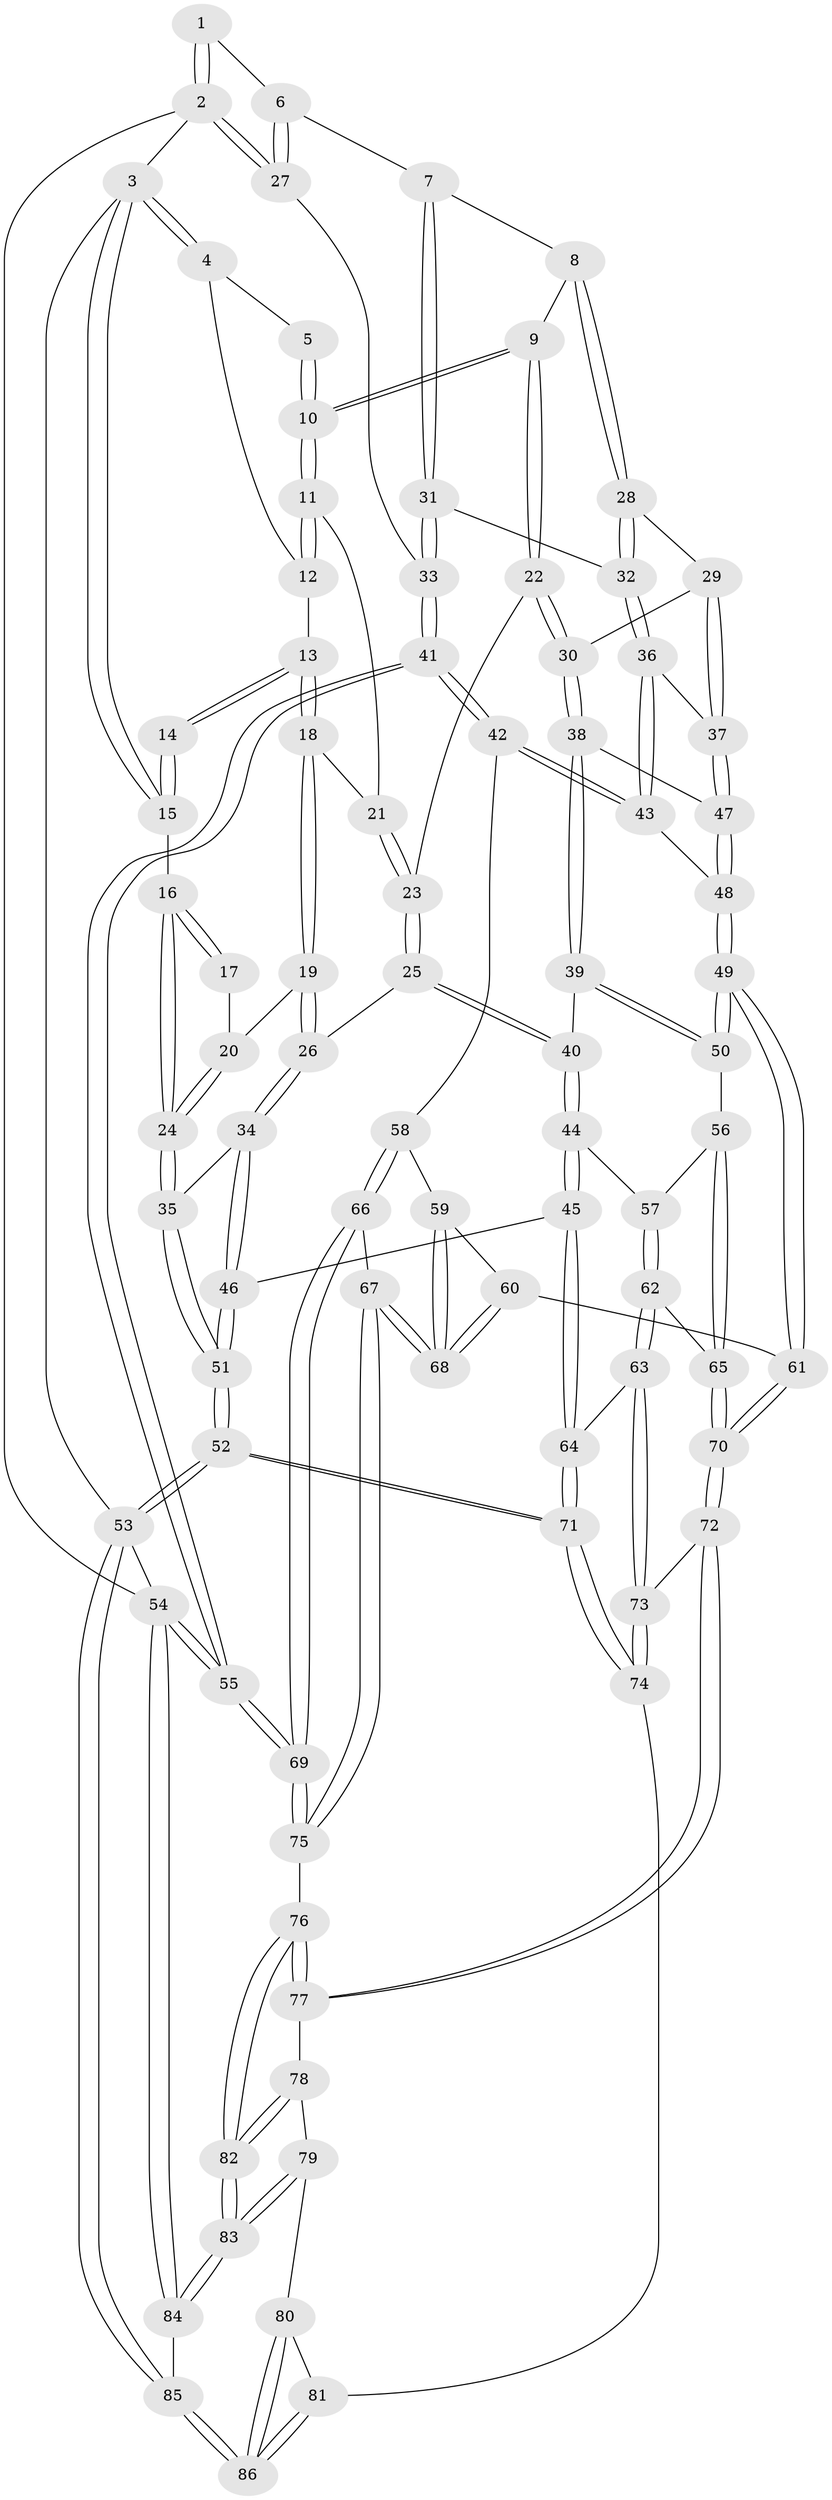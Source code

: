 // coarse degree distribution, {3: 0.23529411764705882, 6: 0.058823529411764705, 4: 0.39215686274509803, 2: 0.0392156862745098, 5: 0.27450980392156865}
// Generated by graph-tools (version 1.1) at 2025/52/02/27/25 19:52:35]
// undirected, 86 vertices, 212 edges
graph export_dot {
graph [start="1"]
  node [color=gray90,style=filled];
  1 [pos="+0.8935777540408029+0"];
  2 [pos="+1+0"];
  3 [pos="+0+0"];
  4 [pos="+0+0"];
  5 [pos="+0.4895024339474565+0"];
  6 [pos="+0.7844253164334261+0.16618471113570552"];
  7 [pos="+0.766978801807267+0.18460553180383824"];
  8 [pos="+0.6355186300965397+0.1791191902482916"];
  9 [pos="+0.5842910827306026+0.1668444747892082"];
  10 [pos="+0.5087486584432832+0.06452309860740432"];
  11 [pos="+0.4002187376505686+0.11505589922101343"];
  12 [pos="+0.17522505274909128+0.07688832825662259"];
  13 [pos="+0.17327312643385404+0.11015190058032033"];
  14 [pos="+0.14612687535464516+0.13418984861411254"];
  15 [pos="+0+0.2247647106210819"];
  16 [pos="+0+0.3374016357707427"];
  17 [pos="+0.1028849607185027+0.18483431568676692"];
  18 [pos="+0.21580756100444934+0.20868537951578406"];
  19 [pos="+0.21437621422077724+0.27680941451628027"];
  20 [pos="+0.11819992052680375+0.2504757893943943"];
  21 [pos="+0.35486964401971743+0.1771455489274834"];
  22 [pos="+0.5809821006807064+0.17262762320910185"];
  23 [pos="+0.3389069991396461+0.3496356603525396"];
  24 [pos="+0+0.3421097474086373"];
  25 [pos="+0.33108437349025943+0.36208347647134104"];
  26 [pos="+0.23282803433232369+0.34388109495815666"];
  27 [pos="+1+0.08710191048723329"];
  28 [pos="+0.6587485221393257+0.39071491615208154"];
  29 [pos="+0.6521744178156786+0.40010479808678584"];
  30 [pos="+0.5296673245284248+0.4045969683552576"];
  31 [pos="+0.8155466510302163+0.2894801524095967"];
  32 [pos="+0.8021856908854049+0.37386541145861074"];
  33 [pos="+1+0.36925461552850314"];
  34 [pos="+0.08888081890383778+0.4474912361154091"];
  35 [pos="+0+0.46051758237088525"];
  36 [pos="+0.8090482262791784+0.4289622397176434"];
  37 [pos="+0.6691074336339253+0.45891409275521866"];
  38 [pos="+0.4859473028192723+0.46698444331973854"];
  39 [pos="+0.4382218362735891+0.49628805928894765"];
  40 [pos="+0.42747555656774966+0.49702389336016894"];
  41 [pos="+1+0.4969044461739887"];
  42 [pos="+0.8663867998020649+0.5386661127050526"];
  43 [pos="+0.8575635269139162+0.5331410328903626"];
  44 [pos="+0.40078334031764373+0.5313345793353669"];
  45 [pos="+0.30033062277261563+0.6118004175817217"];
  46 [pos="+0.26923215603483097+0.6117215812433032"];
  47 [pos="+0.6475721966889977+0.5013366330004152"];
  48 [pos="+0.6898605340717722+0.5766677824614357"];
  49 [pos="+0.6371376056073967+0.659589321231555"];
  50 [pos="+0.5753293776005716+0.6351360210085658"];
  51 [pos="+0+1"];
  52 [pos="+0+1"];
  53 [pos="+0+1"];
  54 [pos="+1+1"];
  55 [pos="+1+1"];
  56 [pos="+0.5404968436810313+0.6630147342642688"];
  57 [pos="+0.4522708644166745+0.6656059240055034"];
  58 [pos="+0.8595509591169016+0.6038504857555168"];
  59 [pos="+0.8343109956027668+0.6243502372572864"];
  60 [pos="+0.6738747580459493+0.7419618002045932"];
  61 [pos="+0.6616277319158363+0.7375520500281233"];
  62 [pos="+0.462020454341588+0.7147219815816707"];
  63 [pos="+0.4060956927336554+0.7635278979078388"];
  64 [pos="+0.34457460922649064+0.7316217155902301"];
  65 [pos="+0.4890179866829087+0.7151095620484205"];
  66 [pos="+0.8600638035277088+0.6064278266731378"];
  67 [pos="+0.8138811429641203+0.839296384022438"];
  68 [pos="+0.7411419793458383+0.7866834547173981"];
  69 [pos="+1+0.98837412584003"];
  70 [pos="+0.5811769011355917+0.8124897799586633"];
  71 [pos="+0.19919391731795721+0.9108404387174058"];
  72 [pos="+0.5698272849611552+0.8323072361347779"];
  73 [pos="+0.4262983415202845+0.8081804612772222"];
  74 [pos="+0.3806835320895804+0.9106974161723824"];
  75 [pos="+0.828944815936114+0.8601014235138412"];
  76 [pos="+0.7103568868721638+0.937599417126185"];
  77 [pos="+0.5698716446042+0.8336133596264323"];
  78 [pos="+0.560162548973108+0.8655907666639034"];
  79 [pos="+0.537861269699376+0.9153186058794763"];
  80 [pos="+0.5372270419309014+0.9160204119173542"];
  81 [pos="+0.3887198557809779+0.9182167177571787"];
  82 [pos="+0.6796404630125253+0.9903862409271125"];
  83 [pos="+0.6711720466544897+1"];
  84 [pos="+0.6455084675799381+1"];
  85 [pos="+0.4883504046379653+1"];
  86 [pos="+0.48523817218553733+1"];
  1 -- 2;
  1 -- 2;
  1 -- 6;
  2 -- 3;
  2 -- 27;
  2 -- 27;
  2 -- 54;
  3 -- 4;
  3 -- 4;
  3 -- 15;
  3 -- 15;
  3 -- 53;
  4 -- 5;
  4 -- 12;
  5 -- 10;
  5 -- 10;
  6 -- 7;
  6 -- 27;
  6 -- 27;
  7 -- 8;
  7 -- 31;
  7 -- 31;
  8 -- 9;
  8 -- 28;
  8 -- 28;
  9 -- 10;
  9 -- 10;
  9 -- 22;
  9 -- 22;
  10 -- 11;
  10 -- 11;
  11 -- 12;
  11 -- 12;
  11 -- 21;
  12 -- 13;
  13 -- 14;
  13 -- 14;
  13 -- 18;
  13 -- 18;
  14 -- 15;
  14 -- 15;
  15 -- 16;
  16 -- 17;
  16 -- 17;
  16 -- 24;
  16 -- 24;
  17 -- 20;
  18 -- 19;
  18 -- 19;
  18 -- 21;
  19 -- 20;
  19 -- 26;
  19 -- 26;
  20 -- 24;
  20 -- 24;
  21 -- 23;
  21 -- 23;
  22 -- 23;
  22 -- 30;
  22 -- 30;
  23 -- 25;
  23 -- 25;
  24 -- 35;
  24 -- 35;
  25 -- 26;
  25 -- 40;
  25 -- 40;
  26 -- 34;
  26 -- 34;
  27 -- 33;
  28 -- 29;
  28 -- 32;
  28 -- 32;
  29 -- 30;
  29 -- 37;
  29 -- 37;
  30 -- 38;
  30 -- 38;
  31 -- 32;
  31 -- 33;
  31 -- 33;
  32 -- 36;
  32 -- 36;
  33 -- 41;
  33 -- 41;
  34 -- 35;
  34 -- 46;
  34 -- 46;
  35 -- 51;
  35 -- 51;
  36 -- 37;
  36 -- 43;
  36 -- 43;
  37 -- 47;
  37 -- 47;
  38 -- 39;
  38 -- 39;
  38 -- 47;
  39 -- 40;
  39 -- 50;
  39 -- 50;
  40 -- 44;
  40 -- 44;
  41 -- 42;
  41 -- 42;
  41 -- 55;
  41 -- 55;
  42 -- 43;
  42 -- 43;
  42 -- 58;
  43 -- 48;
  44 -- 45;
  44 -- 45;
  44 -- 57;
  45 -- 46;
  45 -- 64;
  45 -- 64;
  46 -- 51;
  46 -- 51;
  47 -- 48;
  47 -- 48;
  48 -- 49;
  48 -- 49;
  49 -- 50;
  49 -- 50;
  49 -- 61;
  49 -- 61;
  50 -- 56;
  51 -- 52;
  51 -- 52;
  52 -- 53;
  52 -- 53;
  52 -- 71;
  52 -- 71;
  53 -- 85;
  53 -- 85;
  53 -- 54;
  54 -- 55;
  54 -- 55;
  54 -- 84;
  54 -- 84;
  55 -- 69;
  55 -- 69;
  56 -- 57;
  56 -- 65;
  56 -- 65;
  57 -- 62;
  57 -- 62;
  58 -- 59;
  58 -- 66;
  58 -- 66;
  59 -- 60;
  59 -- 68;
  59 -- 68;
  60 -- 61;
  60 -- 68;
  60 -- 68;
  61 -- 70;
  61 -- 70;
  62 -- 63;
  62 -- 63;
  62 -- 65;
  63 -- 64;
  63 -- 73;
  63 -- 73;
  64 -- 71;
  64 -- 71;
  65 -- 70;
  65 -- 70;
  66 -- 67;
  66 -- 69;
  66 -- 69;
  67 -- 68;
  67 -- 68;
  67 -- 75;
  67 -- 75;
  69 -- 75;
  69 -- 75;
  70 -- 72;
  70 -- 72;
  71 -- 74;
  71 -- 74;
  72 -- 73;
  72 -- 77;
  72 -- 77;
  73 -- 74;
  73 -- 74;
  74 -- 81;
  75 -- 76;
  76 -- 77;
  76 -- 77;
  76 -- 82;
  76 -- 82;
  77 -- 78;
  78 -- 79;
  78 -- 82;
  78 -- 82;
  79 -- 80;
  79 -- 83;
  79 -- 83;
  80 -- 81;
  80 -- 86;
  80 -- 86;
  81 -- 86;
  81 -- 86;
  82 -- 83;
  82 -- 83;
  83 -- 84;
  83 -- 84;
  84 -- 85;
  85 -- 86;
  85 -- 86;
}
